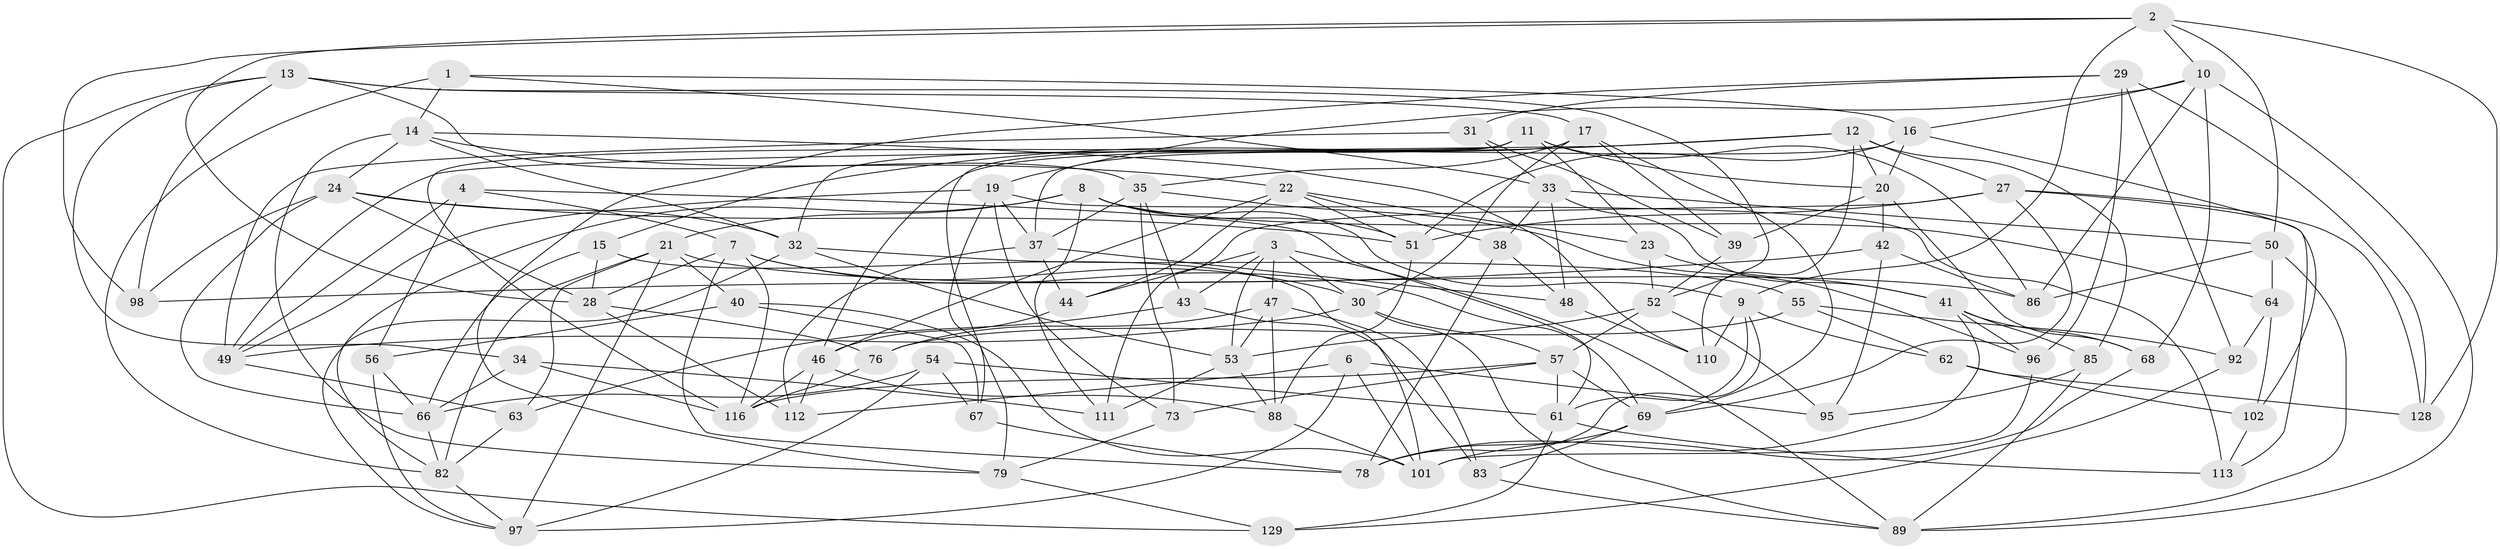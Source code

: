 // original degree distribution, {4: 1.0}
// Generated by graph-tools (version 1.1) at 2025/42/03/06/25 10:42:23]
// undirected, 83 vertices, 209 edges
graph export_dot {
graph [start="1"]
  node [color=gray90,style=filled];
  1;
  2 [super="+108"];
  3 [super="+5"];
  4;
  6;
  7 [super="+100"];
  8 [super="+121"];
  9 [super="+26"];
  10 [super="+45"];
  11 [super="+126"];
  12 [super="+75"];
  13 [super="+59"];
  14 [super="+65"];
  15;
  16 [super="+18"];
  17 [super="+107"];
  19 [super="+25"];
  20 [super="+105"];
  21 [super="+80"];
  22 [super="+70"];
  23;
  24 [super="+58"];
  27 [super="+127"];
  28 [super="+77"];
  29 [super="+117"];
  30 [super="+119"];
  31;
  32 [super="+103"];
  33 [super="+123"];
  34;
  35 [super="+36"];
  37 [super="+124"];
  38;
  39;
  40;
  41 [super="+72"];
  42;
  43;
  44;
  46 [super="+84"];
  47 [super="+125"];
  48;
  49 [super="+99"];
  50 [super="+71"];
  51 [super="+122"];
  52 [super="+87"];
  53 [super="+74"];
  54;
  55;
  56;
  57 [super="+60"];
  61 [super="+115"];
  62;
  63;
  64;
  66 [super="+81"];
  67;
  68;
  69 [super="+104"];
  73;
  76;
  78 [super="+109"];
  79 [super="+91"];
  82 [super="+90"];
  83;
  85;
  86 [super="+94"];
  88 [super="+118"];
  89 [super="+93"];
  92;
  95;
  96;
  97 [super="+106"];
  98;
  101 [super="+114"];
  102;
  110;
  111;
  112;
  113;
  116 [super="+120"];
  128;
  129;
  1 -- 14;
  1 -- 16;
  1 -- 82;
  1 -- 33;
  2 -- 128;
  2 -- 9;
  2 -- 10;
  2 -- 28;
  2 -- 98;
  2 -- 50;
  3 -- 89;
  3 -- 44;
  3 -- 47;
  3 -- 43;
  3 -- 30;
  3 -- 53;
  4 -- 56;
  4 -- 49;
  4 -- 61;
  4 -- 7;
  6 -- 112;
  6 -- 95;
  6 -- 97;
  6 -- 101;
  7 -- 69;
  7 -- 116;
  7 -- 28;
  7 -- 30;
  7 -- 78;
  8 -- 64;
  8 -- 111;
  8 -- 9;
  8 -- 82;
  8 -- 51;
  8 -- 21;
  9 -- 110;
  9 -- 61;
  9 -- 78;
  9 -- 62;
  10 -- 68;
  10 -- 16;
  10 -- 86;
  10 -- 19;
  10 -- 89;
  11 -- 32;
  11 -- 116;
  11 -- 20;
  11 -- 79;
  11 -- 86;
  11 -- 23;
  12 -- 110;
  12 -- 49;
  12 -- 27;
  12 -- 85;
  12 -- 20;
  12 -- 15;
  13 -- 129;
  13 -- 52;
  13 -- 17;
  13 -- 34;
  13 -- 98;
  13 -- 35;
  14 -- 22;
  14 -- 110;
  14 -- 24;
  14 -- 32;
  14 -- 79;
  15 -- 28;
  15 -- 66;
  15 -- 101;
  16 -- 46;
  16 -- 102;
  16 -- 20;
  16 -- 51;
  17 -- 35;
  17 -- 30;
  17 -- 39;
  17 -- 37;
  17 -- 69;
  19 -- 67;
  19 -- 73;
  19 -- 49;
  19 -- 113;
  19 -- 37;
  20 -- 39;
  20 -- 42;
  20 -- 68;
  21 -- 63;
  21 -- 82;
  21 -- 40;
  21 -- 97;
  21 -- 86;
  22 -- 51;
  22 -- 44;
  22 -- 46;
  22 -- 23;
  22 -- 38;
  23 -- 52;
  23 -- 41;
  24 -- 32;
  24 -- 66;
  24 -- 98;
  24 -- 51;
  24 -- 28;
  27 -- 113;
  27 -- 128;
  27 -- 111;
  27 -- 51;
  27 -- 69;
  28 -- 112;
  28 -- 76;
  29 -- 92;
  29 -- 96;
  29 -- 31;
  29 -- 128;
  29 -- 79 [weight=2];
  30 -- 57;
  30 -- 49;
  30 -- 89;
  31 -- 39;
  31 -- 49;
  31 -- 33;
  32 -- 55;
  32 -- 97;
  32 -- 53;
  33 -- 38;
  33 -- 48;
  33 -- 41;
  33 -- 50;
  34 -- 111;
  34 -- 66;
  34 -- 116;
  35 -- 73;
  35 -- 37;
  35 -- 43;
  35 -- 96;
  37 -- 48;
  37 -- 112;
  37 -- 44;
  38 -- 48;
  38 -- 78;
  39 -- 52;
  40 -- 101;
  40 -- 67;
  40 -- 56;
  41 -- 85;
  41 -- 78;
  41 -- 96;
  41 -- 68;
  42 -- 95;
  42 -- 98;
  42 -- 86;
  43 -- 83;
  43 -- 63;
  44 -- 46;
  46 -- 88;
  46 -- 112;
  46 -- 116;
  47 -- 76;
  47 -- 83;
  47 -- 88 [weight=2];
  47 -- 53;
  48 -- 110;
  49 -- 63;
  50 -- 89;
  50 -- 64;
  50 -- 86 [weight=2];
  51 -- 88;
  52 -- 53;
  52 -- 95;
  52 -- 57;
  53 -- 111;
  53 -- 88;
  54 -- 67;
  54 -- 61;
  54 -- 66;
  54 -- 97;
  55 -- 76;
  55 -- 92;
  55 -- 62;
  56 -- 66;
  56 -- 97;
  57 -- 116;
  57 -- 61;
  57 -- 73;
  57 -- 69;
  61 -- 113;
  61 -- 129;
  62 -- 102;
  62 -- 128;
  63 -- 82;
  64 -- 92;
  64 -- 102;
  66 -- 82;
  67 -- 78;
  68 -- 101;
  69 -- 83;
  69 -- 78;
  73 -- 79;
  76 -- 116;
  79 -- 129;
  82 -- 97;
  83 -- 89;
  85 -- 95;
  85 -- 89;
  88 -- 101;
  92 -- 129;
  96 -- 101;
  102 -- 113;
}
